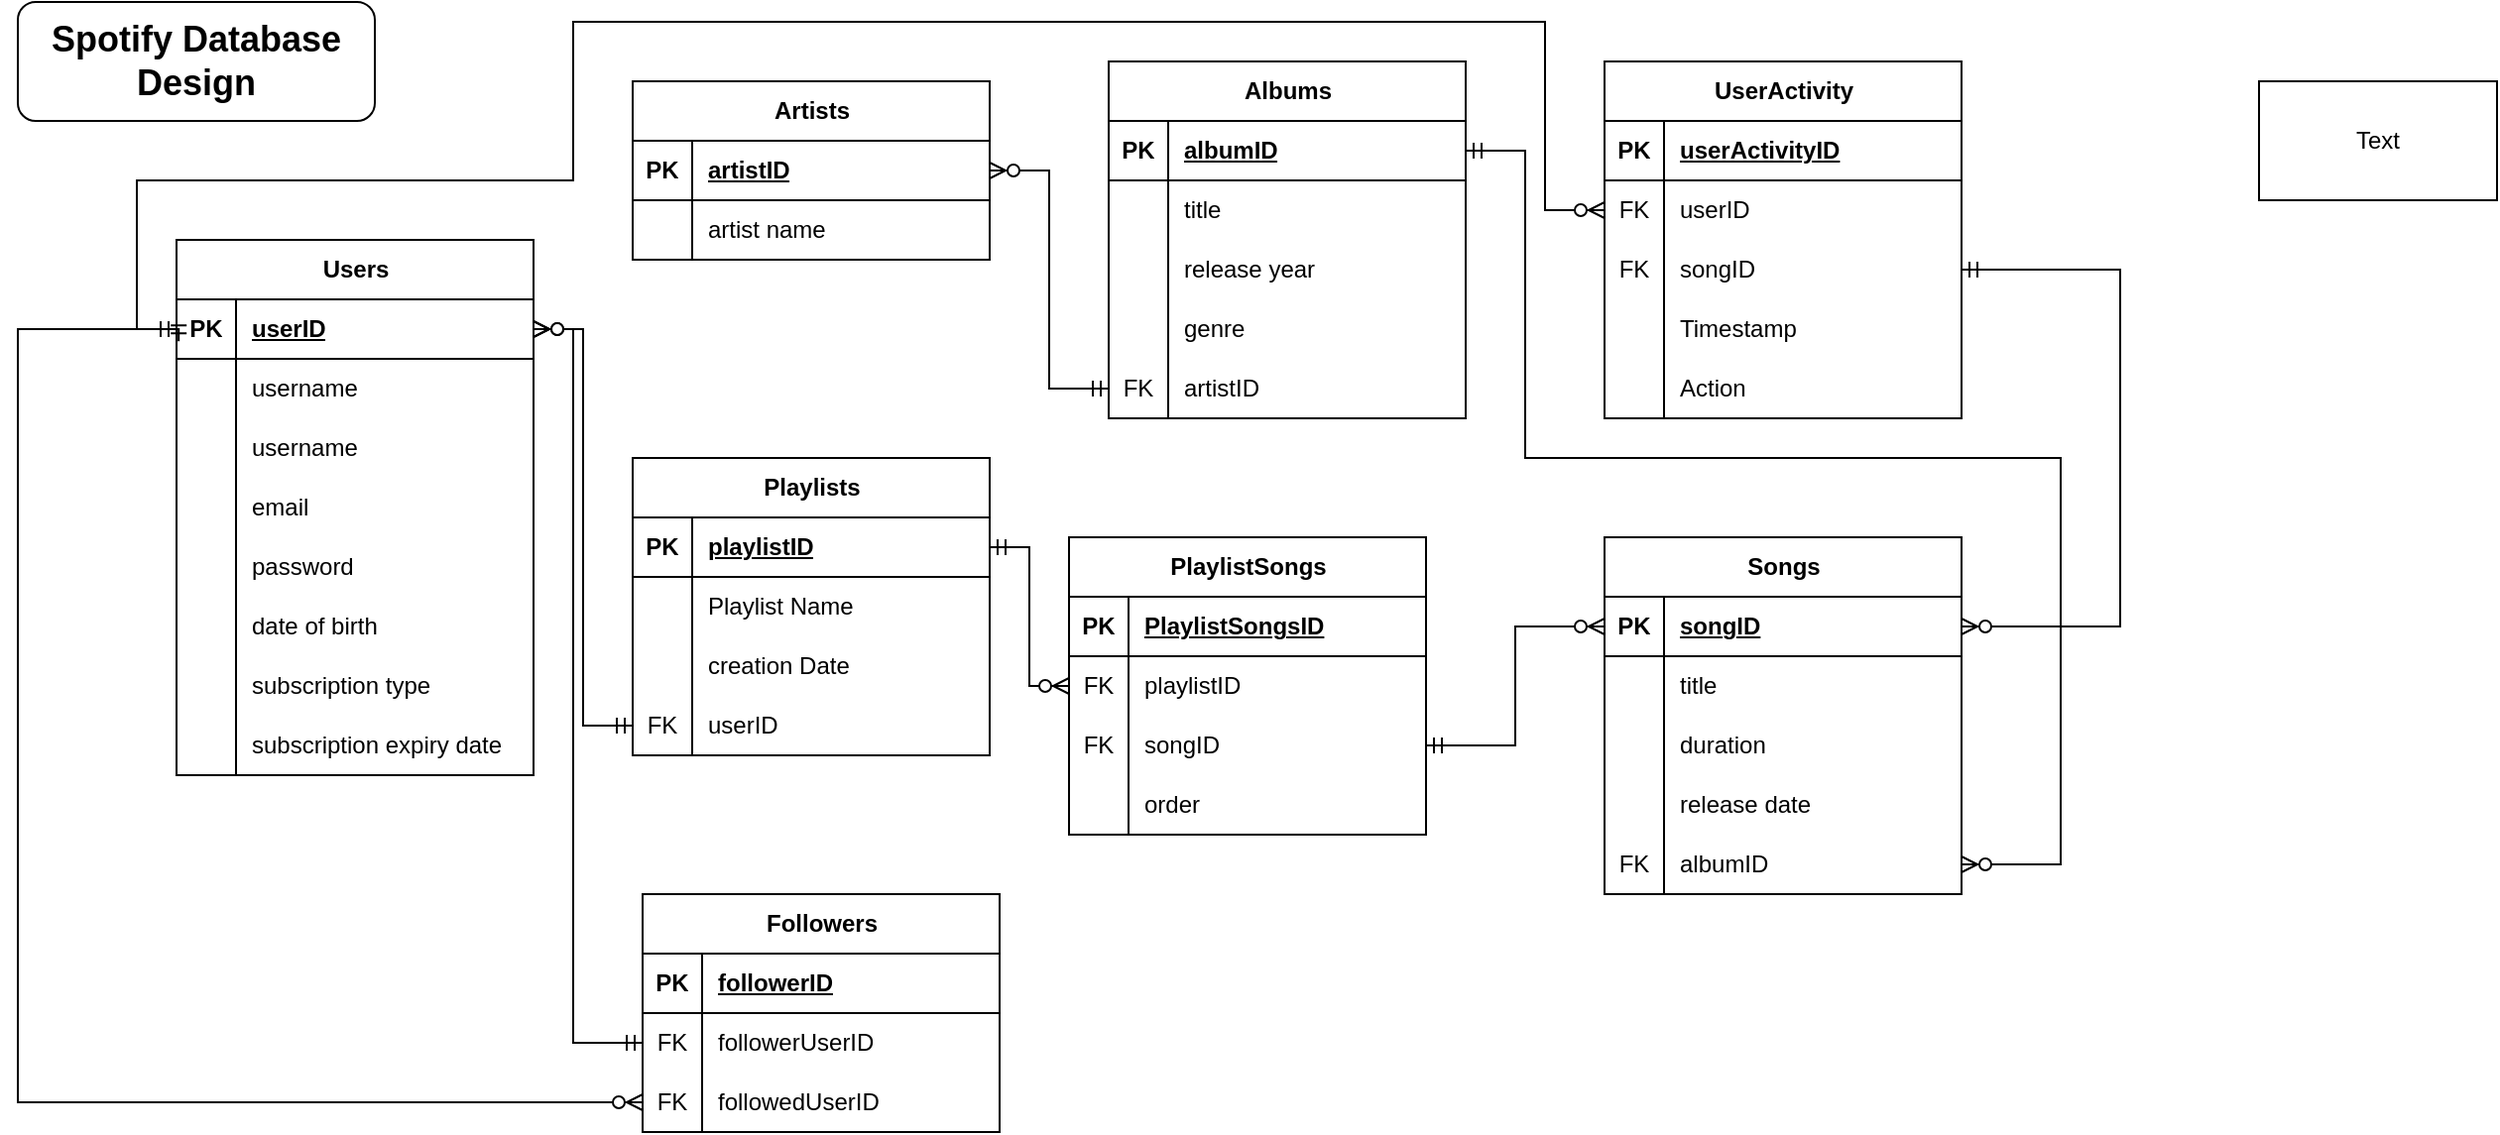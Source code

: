 <mxfile version="23.1.5" type="github">
  <diagram name="Page-1" id="4t8KHsEpkZeZFbgT9ssP">
    <mxGraphModel dx="3565" dy="2632" grid="1" gridSize="10" guides="1" tooltips="1" connect="1" arrows="1" fold="1" page="1" pageScale="1" pageWidth="850" pageHeight="1100" math="0" shadow="0">
      <root>
        <mxCell id="0" />
        <mxCell id="1" parent="0" />
        <mxCell id="dxOIFsozUT0sRsfs0KnF-1" value="" style="rounded=1;whiteSpace=wrap;html=1;" vertex="1" parent="1">
          <mxGeometry x="-1770" y="-2190" width="180" height="60" as="geometry" />
        </mxCell>
        <mxCell id="dxOIFsozUT0sRsfs0KnF-2" value="&lt;b&gt;&lt;font style=&quot;font-size: 18px;&quot;&gt;Spotify Database Design&lt;/font&gt;&lt;/b&gt;" style="text;html=1;align=center;verticalAlign=middle;whiteSpace=wrap;rounded=0;" vertex="1" parent="1">
          <mxGeometry x="-1755" y="-2175" width="150" height="30" as="geometry" />
        </mxCell>
        <mxCell id="dxOIFsozUT0sRsfs0KnF-3" value="Users" style="shape=table;startSize=30;container=1;collapsible=1;childLayout=tableLayout;fixedRows=1;rowLines=0;fontStyle=1;align=center;resizeLast=1;html=1;" vertex="1" parent="1">
          <mxGeometry x="-1690" y="-2070" width="180" height="270" as="geometry" />
        </mxCell>
        <mxCell id="dxOIFsozUT0sRsfs0KnF-4" value="" style="shape=tableRow;horizontal=0;startSize=0;swimlaneHead=0;swimlaneBody=0;fillColor=none;collapsible=0;dropTarget=0;points=[[0,0.5],[1,0.5]];portConstraint=eastwest;top=0;left=0;right=0;bottom=1;" vertex="1" parent="dxOIFsozUT0sRsfs0KnF-3">
          <mxGeometry y="30" width="180" height="30" as="geometry" />
        </mxCell>
        <mxCell id="dxOIFsozUT0sRsfs0KnF-5" value="PK" style="shape=partialRectangle;connectable=0;fillColor=none;top=0;left=0;bottom=0;right=0;fontStyle=1;overflow=hidden;whiteSpace=wrap;html=1;" vertex="1" parent="dxOIFsozUT0sRsfs0KnF-4">
          <mxGeometry width="30" height="30" as="geometry">
            <mxRectangle width="30" height="30" as="alternateBounds" />
          </mxGeometry>
        </mxCell>
        <mxCell id="dxOIFsozUT0sRsfs0KnF-6" value="userID" style="shape=partialRectangle;connectable=0;fillColor=none;top=0;left=0;bottom=0;right=0;align=left;spacingLeft=6;fontStyle=5;overflow=hidden;whiteSpace=wrap;html=1;" vertex="1" parent="dxOIFsozUT0sRsfs0KnF-4">
          <mxGeometry x="30" width="150" height="30" as="geometry">
            <mxRectangle width="150" height="30" as="alternateBounds" />
          </mxGeometry>
        </mxCell>
        <mxCell id="dxOIFsozUT0sRsfs0KnF-137" value="" style="shape=tableRow;horizontal=0;startSize=0;swimlaneHead=0;swimlaneBody=0;fillColor=none;collapsible=0;dropTarget=0;points=[[0,0.5],[1,0.5]];portConstraint=eastwest;top=0;left=0;right=0;bottom=0;" vertex="1" parent="dxOIFsozUT0sRsfs0KnF-3">
          <mxGeometry y="60" width="180" height="30" as="geometry" />
        </mxCell>
        <mxCell id="dxOIFsozUT0sRsfs0KnF-138" value="" style="shape=partialRectangle;connectable=0;fillColor=none;top=0;left=0;bottom=0;right=0;editable=1;overflow=hidden;whiteSpace=wrap;html=1;" vertex="1" parent="dxOIFsozUT0sRsfs0KnF-137">
          <mxGeometry width="30" height="30" as="geometry">
            <mxRectangle width="30" height="30" as="alternateBounds" />
          </mxGeometry>
        </mxCell>
        <mxCell id="dxOIFsozUT0sRsfs0KnF-139" value="username" style="shape=partialRectangle;connectable=0;fillColor=none;top=0;left=0;bottom=0;right=0;align=left;spacingLeft=6;overflow=hidden;whiteSpace=wrap;html=1;" vertex="1" parent="dxOIFsozUT0sRsfs0KnF-137">
          <mxGeometry x="30" width="150" height="30" as="geometry">
            <mxRectangle width="150" height="30" as="alternateBounds" />
          </mxGeometry>
        </mxCell>
        <mxCell id="dxOIFsozUT0sRsfs0KnF-7" value="" style="shape=tableRow;horizontal=0;startSize=0;swimlaneHead=0;swimlaneBody=0;fillColor=none;collapsible=0;dropTarget=0;points=[[0,0.5],[1,0.5]];portConstraint=eastwest;top=0;left=0;right=0;bottom=0;" vertex="1" parent="dxOIFsozUT0sRsfs0KnF-3">
          <mxGeometry y="90" width="180" height="30" as="geometry" />
        </mxCell>
        <mxCell id="dxOIFsozUT0sRsfs0KnF-8" value="" style="shape=partialRectangle;connectable=0;fillColor=none;top=0;left=0;bottom=0;right=0;editable=1;overflow=hidden;whiteSpace=wrap;html=1;" vertex="1" parent="dxOIFsozUT0sRsfs0KnF-7">
          <mxGeometry width="30" height="30" as="geometry">
            <mxRectangle width="30" height="30" as="alternateBounds" />
          </mxGeometry>
        </mxCell>
        <mxCell id="dxOIFsozUT0sRsfs0KnF-9" value="username" style="shape=partialRectangle;connectable=0;fillColor=none;top=0;left=0;bottom=0;right=0;align=left;spacingLeft=6;overflow=hidden;whiteSpace=wrap;html=1;" vertex="1" parent="dxOIFsozUT0sRsfs0KnF-7">
          <mxGeometry x="30" width="150" height="30" as="geometry">
            <mxRectangle width="150" height="30" as="alternateBounds" />
          </mxGeometry>
        </mxCell>
        <mxCell id="dxOIFsozUT0sRsfs0KnF-10" value="" style="shape=tableRow;horizontal=0;startSize=0;swimlaneHead=0;swimlaneBody=0;fillColor=none;collapsible=0;dropTarget=0;points=[[0,0.5],[1,0.5]];portConstraint=eastwest;top=0;left=0;right=0;bottom=0;" vertex="1" parent="dxOIFsozUT0sRsfs0KnF-3">
          <mxGeometry y="120" width="180" height="30" as="geometry" />
        </mxCell>
        <mxCell id="dxOIFsozUT0sRsfs0KnF-11" value="" style="shape=partialRectangle;connectable=0;fillColor=none;top=0;left=0;bottom=0;right=0;editable=1;overflow=hidden;whiteSpace=wrap;html=1;" vertex="1" parent="dxOIFsozUT0sRsfs0KnF-10">
          <mxGeometry width="30" height="30" as="geometry">
            <mxRectangle width="30" height="30" as="alternateBounds" />
          </mxGeometry>
        </mxCell>
        <mxCell id="dxOIFsozUT0sRsfs0KnF-12" value="email" style="shape=partialRectangle;connectable=0;fillColor=none;top=0;left=0;bottom=0;right=0;align=left;spacingLeft=6;overflow=hidden;whiteSpace=wrap;html=1;" vertex="1" parent="dxOIFsozUT0sRsfs0KnF-10">
          <mxGeometry x="30" width="150" height="30" as="geometry">
            <mxRectangle width="150" height="30" as="alternateBounds" />
          </mxGeometry>
        </mxCell>
        <mxCell id="dxOIFsozUT0sRsfs0KnF-13" value="" style="shape=tableRow;horizontal=0;startSize=0;swimlaneHead=0;swimlaneBody=0;fillColor=none;collapsible=0;dropTarget=0;points=[[0,0.5],[1,0.5]];portConstraint=eastwest;top=0;left=0;right=0;bottom=0;" vertex="1" parent="dxOIFsozUT0sRsfs0KnF-3">
          <mxGeometry y="150" width="180" height="30" as="geometry" />
        </mxCell>
        <mxCell id="dxOIFsozUT0sRsfs0KnF-14" value="" style="shape=partialRectangle;connectable=0;fillColor=none;top=0;left=0;bottom=0;right=0;editable=1;overflow=hidden;whiteSpace=wrap;html=1;" vertex="1" parent="dxOIFsozUT0sRsfs0KnF-13">
          <mxGeometry width="30" height="30" as="geometry">
            <mxRectangle width="30" height="30" as="alternateBounds" />
          </mxGeometry>
        </mxCell>
        <mxCell id="dxOIFsozUT0sRsfs0KnF-15" value="password" style="shape=partialRectangle;connectable=0;fillColor=none;top=0;left=0;bottom=0;right=0;align=left;spacingLeft=6;overflow=hidden;whiteSpace=wrap;html=1;" vertex="1" parent="dxOIFsozUT0sRsfs0KnF-13">
          <mxGeometry x="30" width="150" height="30" as="geometry">
            <mxRectangle width="150" height="30" as="alternateBounds" />
          </mxGeometry>
        </mxCell>
        <mxCell id="dxOIFsozUT0sRsfs0KnF-16" value="" style="shape=tableRow;horizontal=0;startSize=0;swimlaneHead=0;swimlaneBody=0;fillColor=none;collapsible=0;dropTarget=0;points=[[0,0.5],[1,0.5]];portConstraint=eastwest;top=0;left=0;right=0;bottom=0;" vertex="1" parent="dxOIFsozUT0sRsfs0KnF-3">
          <mxGeometry y="180" width="180" height="30" as="geometry" />
        </mxCell>
        <mxCell id="dxOIFsozUT0sRsfs0KnF-17" value="" style="shape=partialRectangle;connectable=0;fillColor=none;top=0;left=0;bottom=0;right=0;editable=1;overflow=hidden;whiteSpace=wrap;html=1;" vertex="1" parent="dxOIFsozUT0sRsfs0KnF-16">
          <mxGeometry width="30" height="30" as="geometry">
            <mxRectangle width="30" height="30" as="alternateBounds" />
          </mxGeometry>
        </mxCell>
        <mxCell id="dxOIFsozUT0sRsfs0KnF-18" value="date of birth" style="shape=partialRectangle;connectable=0;fillColor=none;top=0;left=0;bottom=0;right=0;align=left;spacingLeft=6;overflow=hidden;whiteSpace=wrap;html=1;" vertex="1" parent="dxOIFsozUT0sRsfs0KnF-16">
          <mxGeometry x="30" width="150" height="30" as="geometry">
            <mxRectangle width="150" height="30" as="alternateBounds" />
          </mxGeometry>
        </mxCell>
        <mxCell id="dxOIFsozUT0sRsfs0KnF-19" value="" style="shape=tableRow;horizontal=0;startSize=0;swimlaneHead=0;swimlaneBody=0;fillColor=none;collapsible=0;dropTarget=0;points=[[0,0.5],[1,0.5]];portConstraint=eastwest;top=0;left=0;right=0;bottom=0;" vertex="1" parent="dxOIFsozUT0sRsfs0KnF-3">
          <mxGeometry y="210" width="180" height="30" as="geometry" />
        </mxCell>
        <mxCell id="dxOIFsozUT0sRsfs0KnF-20" value="" style="shape=partialRectangle;connectable=0;fillColor=none;top=0;left=0;bottom=0;right=0;editable=1;overflow=hidden;whiteSpace=wrap;html=1;" vertex="1" parent="dxOIFsozUT0sRsfs0KnF-19">
          <mxGeometry width="30" height="30" as="geometry">
            <mxRectangle width="30" height="30" as="alternateBounds" />
          </mxGeometry>
        </mxCell>
        <mxCell id="dxOIFsozUT0sRsfs0KnF-21" value="subscription type" style="shape=partialRectangle;connectable=0;fillColor=none;top=0;left=0;bottom=0;right=0;align=left;spacingLeft=6;overflow=hidden;whiteSpace=wrap;html=1;" vertex="1" parent="dxOIFsozUT0sRsfs0KnF-19">
          <mxGeometry x="30" width="150" height="30" as="geometry">
            <mxRectangle width="150" height="30" as="alternateBounds" />
          </mxGeometry>
        </mxCell>
        <mxCell id="dxOIFsozUT0sRsfs0KnF-22" value="" style="shape=tableRow;horizontal=0;startSize=0;swimlaneHead=0;swimlaneBody=0;fillColor=none;collapsible=0;dropTarget=0;points=[[0,0.5],[1,0.5]];portConstraint=eastwest;top=0;left=0;right=0;bottom=0;" vertex="1" parent="dxOIFsozUT0sRsfs0KnF-3">
          <mxGeometry y="240" width="180" height="30" as="geometry" />
        </mxCell>
        <mxCell id="dxOIFsozUT0sRsfs0KnF-23" value="" style="shape=partialRectangle;connectable=0;fillColor=none;top=0;left=0;bottom=0;right=0;editable=1;overflow=hidden;whiteSpace=wrap;html=1;" vertex="1" parent="dxOIFsozUT0sRsfs0KnF-22">
          <mxGeometry width="30" height="30" as="geometry">
            <mxRectangle width="30" height="30" as="alternateBounds" />
          </mxGeometry>
        </mxCell>
        <mxCell id="dxOIFsozUT0sRsfs0KnF-24" value="subscription expiry date" style="shape=partialRectangle;connectable=0;fillColor=none;top=0;left=0;bottom=0;right=0;align=left;spacingLeft=6;overflow=hidden;whiteSpace=wrap;html=1;" vertex="1" parent="dxOIFsozUT0sRsfs0KnF-22">
          <mxGeometry x="30" width="150" height="30" as="geometry">
            <mxRectangle width="150" height="30" as="alternateBounds" />
          </mxGeometry>
        </mxCell>
        <mxCell id="dxOIFsozUT0sRsfs0KnF-25" value="Artists" style="shape=table;startSize=30;container=1;collapsible=1;childLayout=tableLayout;fixedRows=1;rowLines=0;fontStyle=1;align=center;resizeLast=1;html=1;" vertex="1" parent="1">
          <mxGeometry x="-1460" y="-2150" width="180" height="90" as="geometry" />
        </mxCell>
        <mxCell id="dxOIFsozUT0sRsfs0KnF-26" value="" style="shape=tableRow;horizontal=0;startSize=0;swimlaneHead=0;swimlaneBody=0;fillColor=none;collapsible=0;dropTarget=0;points=[[0,0.5],[1,0.5]];portConstraint=eastwest;top=0;left=0;right=0;bottom=1;" vertex="1" parent="dxOIFsozUT0sRsfs0KnF-25">
          <mxGeometry y="30" width="180" height="30" as="geometry" />
        </mxCell>
        <mxCell id="dxOIFsozUT0sRsfs0KnF-27" value="PK" style="shape=partialRectangle;connectable=0;fillColor=none;top=0;left=0;bottom=0;right=0;fontStyle=1;overflow=hidden;whiteSpace=wrap;html=1;" vertex="1" parent="dxOIFsozUT0sRsfs0KnF-26">
          <mxGeometry width="30" height="30" as="geometry">
            <mxRectangle width="30" height="30" as="alternateBounds" />
          </mxGeometry>
        </mxCell>
        <mxCell id="dxOIFsozUT0sRsfs0KnF-28" value="artistID" style="shape=partialRectangle;connectable=0;fillColor=none;top=0;left=0;bottom=0;right=0;align=left;spacingLeft=6;fontStyle=5;overflow=hidden;whiteSpace=wrap;html=1;" vertex="1" parent="dxOIFsozUT0sRsfs0KnF-26">
          <mxGeometry x="30" width="150" height="30" as="geometry">
            <mxRectangle width="150" height="30" as="alternateBounds" />
          </mxGeometry>
        </mxCell>
        <mxCell id="dxOIFsozUT0sRsfs0KnF-29" value="" style="shape=tableRow;horizontal=0;startSize=0;swimlaneHead=0;swimlaneBody=0;fillColor=none;collapsible=0;dropTarget=0;points=[[0,0.5],[1,0.5]];portConstraint=eastwest;top=0;left=0;right=0;bottom=0;" vertex="1" parent="dxOIFsozUT0sRsfs0KnF-25">
          <mxGeometry y="60" width="180" height="30" as="geometry" />
        </mxCell>
        <mxCell id="dxOIFsozUT0sRsfs0KnF-30" value="" style="shape=partialRectangle;connectable=0;fillColor=none;top=0;left=0;bottom=0;right=0;editable=1;overflow=hidden;whiteSpace=wrap;html=1;" vertex="1" parent="dxOIFsozUT0sRsfs0KnF-29">
          <mxGeometry width="30" height="30" as="geometry">
            <mxRectangle width="30" height="30" as="alternateBounds" />
          </mxGeometry>
        </mxCell>
        <mxCell id="dxOIFsozUT0sRsfs0KnF-31" value="artist name" style="shape=partialRectangle;connectable=0;fillColor=none;top=0;left=0;bottom=0;right=0;align=left;spacingLeft=6;overflow=hidden;whiteSpace=wrap;html=1;" vertex="1" parent="dxOIFsozUT0sRsfs0KnF-29">
          <mxGeometry x="30" width="150" height="30" as="geometry">
            <mxRectangle width="150" height="30" as="alternateBounds" />
          </mxGeometry>
        </mxCell>
        <mxCell id="dxOIFsozUT0sRsfs0KnF-38" value="Albums" style="shape=table;startSize=30;container=1;collapsible=1;childLayout=tableLayout;fixedRows=1;rowLines=0;fontStyle=1;align=center;resizeLast=1;html=1;" vertex="1" parent="1">
          <mxGeometry x="-1220" y="-2160" width="180" height="180" as="geometry" />
        </mxCell>
        <mxCell id="dxOIFsozUT0sRsfs0KnF-39" value="" style="shape=tableRow;horizontal=0;startSize=0;swimlaneHead=0;swimlaneBody=0;fillColor=none;collapsible=0;dropTarget=0;points=[[0,0.5],[1,0.5]];portConstraint=eastwest;top=0;left=0;right=0;bottom=1;" vertex="1" parent="dxOIFsozUT0sRsfs0KnF-38">
          <mxGeometry y="30" width="180" height="30" as="geometry" />
        </mxCell>
        <mxCell id="dxOIFsozUT0sRsfs0KnF-40" value="PK" style="shape=partialRectangle;connectable=0;fillColor=none;top=0;left=0;bottom=0;right=0;fontStyle=1;overflow=hidden;whiteSpace=wrap;html=1;" vertex="1" parent="dxOIFsozUT0sRsfs0KnF-39">
          <mxGeometry width="30" height="30" as="geometry">
            <mxRectangle width="30" height="30" as="alternateBounds" />
          </mxGeometry>
        </mxCell>
        <mxCell id="dxOIFsozUT0sRsfs0KnF-41" value="albumID" style="shape=partialRectangle;connectable=0;fillColor=none;top=0;left=0;bottom=0;right=0;align=left;spacingLeft=6;fontStyle=5;overflow=hidden;whiteSpace=wrap;html=1;" vertex="1" parent="dxOIFsozUT0sRsfs0KnF-39">
          <mxGeometry x="30" width="150" height="30" as="geometry">
            <mxRectangle width="150" height="30" as="alternateBounds" />
          </mxGeometry>
        </mxCell>
        <mxCell id="dxOIFsozUT0sRsfs0KnF-42" value="" style="shape=tableRow;horizontal=0;startSize=0;swimlaneHead=0;swimlaneBody=0;fillColor=none;collapsible=0;dropTarget=0;points=[[0,0.5],[1,0.5]];portConstraint=eastwest;top=0;left=0;right=0;bottom=0;" vertex="1" parent="dxOIFsozUT0sRsfs0KnF-38">
          <mxGeometry y="60" width="180" height="30" as="geometry" />
        </mxCell>
        <mxCell id="dxOIFsozUT0sRsfs0KnF-43" value="" style="shape=partialRectangle;connectable=0;fillColor=none;top=0;left=0;bottom=0;right=0;editable=1;overflow=hidden;whiteSpace=wrap;html=1;" vertex="1" parent="dxOIFsozUT0sRsfs0KnF-42">
          <mxGeometry width="30" height="30" as="geometry">
            <mxRectangle width="30" height="30" as="alternateBounds" />
          </mxGeometry>
        </mxCell>
        <mxCell id="dxOIFsozUT0sRsfs0KnF-44" value="title&amp;nbsp;" style="shape=partialRectangle;connectable=0;fillColor=none;top=0;left=0;bottom=0;right=0;align=left;spacingLeft=6;overflow=hidden;whiteSpace=wrap;html=1;" vertex="1" parent="dxOIFsozUT0sRsfs0KnF-42">
          <mxGeometry x="30" width="150" height="30" as="geometry">
            <mxRectangle width="150" height="30" as="alternateBounds" />
          </mxGeometry>
        </mxCell>
        <mxCell id="dxOIFsozUT0sRsfs0KnF-45" value="" style="shape=tableRow;horizontal=0;startSize=0;swimlaneHead=0;swimlaneBody=0;fillColor=none;collapsible=0;dropTarget=0;points=[[0,0.5],[1,0.5]];portConstraint=eastwest;top=0;left=0;right=0;bottom=0;" vertex="1" parent="dxOIFsozUT0sRsfs0KnF-38">
          <mxGeometry y="90" width="180" height="30" as="geometry" />
        </mxCell>
        <mxCell id="dxOIFsozUT0sRsfs0KnF-46" value="" style="shape=partialRectangle;connectable=0;fillColor=none;top=0;left=0;bottom=0;right=0;editable=1;overflow=hidden;whiteSpace=wrap;html=1;" vertex="1" parent="dxOIFsozUT0sRsfs0KnF-45">
          <mxGeometry width="30" height="30" as="geometry">
            <mxRectangle width="30" height="30" as="alternateBounds" />
          </mxGeometry>
        </mxCell>
        <mxCell id="dxOIFsozUT0sRsfs0KnF-47" value="release year" style="shape=partialRectangle;connectable=0;fillColor=none;top=0;left=0;bottom=0;right=0;align=left;spacingLeft=6;overflow=hidden;whiteSpace=wrap;html=1;" vertex="1" parent="dxOIFsozUT0sRsfs0KnF-45">
          <mxGeometry x="30" width="150" height="30" as="geometry">
            <mxRectangle width="150" height="30" as="alternateBounds" />
          </mxGeometry>
        </mxCell>
        <mxCell id="dxOIFsozUT0sRsfs0KnF-48" value="" style="shape=tableRow;horizontal=0;startSize=0;swimlaneHead=0;swimlaneBody=0;fillColor=none;collapsible=0;dropTarget=0;points=[[0,0.5],[1,0.5]];portConstraint=eastwest;top=0;left=0;right=0;bottom=0;" vertex="1" parent="dxOIFsozUT0sRsfs0KnF-38">
          <mxGeometry y="120" width="180" height="30" as="geometry" />
        </mxCell>
        <mxCell id="dxOIFsozUT0sRsfs0KnF-49" value="" style="shape=partialRectangle;connectable=0;fillColor=none;top=0;left=0;bottom=0;right=0;editable=1;overflow=hidden;whiteSpace=wrap;html=1;" vertex="1" parent="dxOIFsozUT0sRsfs0KnF-48">
          <mxGeometry width="30" height="30" as="geometry">
            <mxRectangle width="30" height="30" as="alternateBounds" />
          </mxGeometry>
        </mxCell>
        <mxCell id="dxOIFsozUT0sRsfs0KnF-50" value="genre" style="shape=partialRectangle;connectable=0;fillColor=none;top=0;left=0;bottom=0;right=0;align=left;spacingLeft=6;overflow=hidden;whiteSpace=wrap;html=1;" vertex="1" parent="dxOIFsozUT0sRsfs0KnF-48">
          <mxGeometry x="30" width="150" height="30" as="geometry">
            <mxRectangle width="150" height="30" as="alternateBounds" />
          </mxGeometry>
        </mxCell>
        <mxCell id="dxOIFsozUT0sRsfs0KnF-51" value="" style="shape=tableRow;horizontal=0;startSize=0;swimlaneHead=0;swimlaneBody=0;fillColor=none;collapsible=0;dropTarget=0;points=[[0,0.5],[1,0.5]];portConstraint=eastwest;top=0;left=0;right=0;bottom=0;" vertex="1" parent="dxOIFsozUT0sRsfs0KnF-38">
          <mxGeometry y="150" width="180" height="30" as="geometry" />
        </mxCell>
        <mxCell id="dxOIFsozUT0sRsfs0KnF-52" value="FK" style="shape=partialRectangle;connectable=0;fillColor=none;top=0;left=0;bottom=0;right=0;editable=1;overflow=hidden;whiteSpace=wrap;html=1;" vertex="1" parent="dxOIFsozUT0sRsfs0KnF-51">
          <mxGeometry width="30" height="30" as="geometry">
            <mxRectangle width="30" height="30" as="alternateBounds" />
          </mxGeometry>
        </mxCell>
        <mxCell id="dxOIFsozUT0sRsfs0KnF-53" value="artistID" style="shape=partialRectangle;connectable=0;fillColor=none;top=0;left=0;bottom=0;right=0;align=left;spacingLeft=6;overflow=hidden;whiteSpace=wrap;html=1;" vertex="1" parent="dxOIFsozUT0sRsfs0KnF-51">
          <mxGeometry x="30" width="150" height="30" as="geometry">
            <mxRectangle width="150" height="30" as="alternateBounds" />
          </mxGeometry>
        </mxCell>
        <mxCell id="dxOIFsozUT0sRsfs0KnF-54" value="Songs" style="shape=table;startSize=30;container=1;collapsible=1;childLayout=tableLayout;fixedRows=1;rowLines=0;fontStyle=1;align=center;resizeLast=1;html=1;" vertex="1" parent="1">
          <mxGeometry x="-970" y="-1920" width="180" height="180" as="geometry" />
        </mxCell>
        <mxCell id="dxOIFsozUT0sRsfs0KnF-55" value="" style="shape=tableRow;horizontal=0;startSize=0;swimlaneHead=0;swimlaneBody=0;fillColor=none;collapsible=0;dropTarget=0;points=[[0,0.5],[1,0.5]];portConstraint=eastwest;top=0;left=0;right=0;bottom=1;" vertex="1" parent="dxOIFsozUT0sRsfs0KnF-54">
          <mxGeometry y="30" width="180" height="30" as="geometry" />
        </mxCell>
        <mxCell id="dxOIFsozUT0sRsfs0KnF-56" value="PK" style="shape=partialRectangle;connectable=0;fillColor=none;top=0;left=0;bottom=0;right=0;fontStyle=1;overflow=hidden;whiteSpace=wrap;html=1;" vertex="1" parent="dxOIFsozUT0sRsfs0KnF-55">
          <mxGeometry width="30" height="30" as="geometry">
            <mxRectangle width="30" height="30" as="alternateBounds" />
          </mxGeometry>
        </mxCell>
        <mxCell id="dxOIFsozUT0sRsfs0KnF-57" value="songID" style="shape=partialRectangle;connectable=0;fillColor=none;top=0;left=0;bottom=0;right=0;align=left;spacingLeft=6;fontStyle=5;overflow=hidden;whiteSpace=wrap;html=1;" vertex="1" parent="dxOIFsozUT0sRsfs0KnF-55">
          <mxGeometry x="30" width="150" height="30" as="geometry">
            <mxRectangle width="150" height="30" as="alternateBounds" />
          </mxGeometry>
        </mxCell>
        <mxCell id="dxOIFsozUT0sRsfs0KnF-58" value="" style="shape=tableRow;horizontal=0;startSize=0;swimlaneHead=0;swimlaneBody=0;fillColor=none;collapsible=0;dropTarget=0;points=[[0,0.5],[1,0.5]];portConstraint=eastwest;top=0;left=0;right=0;bottom=0;" vertex="1" parent="dxOIFsozUT0sRsfs0KnF-54">
          <mxGeometry y="60" width="180" height="30" as="geometry" />
        </mxCell>
        <mxCell id="dxOIFsozUT0sRsfs0KnF-59" value="" style="shape=partialRectangle;connectable=0;fillColor=none;top=0;left=0;bottom=0;right=0;editable=1;overflow=hidden;whiteSpace=wrap;html=1;" vertex="1" parent="dxOIFsozUT0sRsfs0KnF-58">
          <mxGeometry width="30" height="30" as="geometry">
            <mxRectangle width="30" height="30" as="alternateBounds" />
          </mxGeometry>
        </mxCell>
        <mxCell id="dxOIFsozUT0sRsfs0KnF-60" value="title" style="shape=partialRectangle;connectable=0;fillColor=none;top=0;left=0;bottom=0;right=0;align=left;spacingLeft=6;overflow=hidden;whiteSpace=wrap;html=1;" vertex="1" parent="dxOIFsozUT0sRsfs0KnF-58">
          <mxGeometry x="30" width="150" height="30" as="geometry">
            <mxRectangle width="150" height="30" as="alternateBounds" />
          </mxGeometry>
        </mxCell>
        <mxCell id="dxOIFsozUT0sRsfs0KnF-61" value="" style="shape=tableRow;horizontal=0;startSize=0;swimlaneHead=0;swimlaneBody=0;fillColor=none;collapsible=0;dropTarget=0;points=[[0,0.5],[1,0.5]];portConstraint=eastwest;top=0;left=0;right=0;bottom=0;" vertex="1" parent="dxOIFsozUT0sRsfs0KnF-54">
          <mxGeometry y="90" width="180" height="30" as="geometry" />
        </mxCell>
        <mxCell id="dxOIFsozUT0sRsfs0KnF-62" value="" style="shape=partialRectangle;connectable=0;fillColor=none;top=0;left=0;bottom=0;right=0;editable=1;overflow=hidden;whiteSpace=wrap;html=1;" vertex="1" parent="dxOIFsozUT0sRsfs0KnF-61">
          <mxGeometry width="30" height="30" as="geometry">
            <mxRectangle width="30" height="30" as="alternateBounds" />
          </mxGeometry>
        </mxCell>
        <mxCell id="dxOIFsozUT0sRsfs0KnF-63" value="duration" style="shape=partialRectangle;connectable=0;fillColor=none;top=0;left=0;bottom=0;right=0;align=left;spacingLeft=6;overflow=hidden;whiteSpace=wrap;html=1;" vertex="1" parent="dxOIFsozUT0sRsfs0KnF-61">
          <mxGeometry x="30" width="150" height="30" as="geometry">
            <mxRectangle width="150" height="30" as="alternateBounds" />
          </mxGeometry>
        </mxCell>
        <mxCell id="dxOIFsozUT0sRsfs0KnF-64" value="" style="shape=tableRow;horizontal=0;startSize=0;swimlaneHead=0;swimlaneBody=0;fillColor=none;collapsible=0;dropTarget=0;points=[[0,0.5],[1,0.5]];portConstraint=eastwest;top=0;left=0;right=0;bottom=0;" vertex="1" parent="dxOIFsozUT0sRsfs0KnF-54">
          <mxGeometry y="120" width="180" height="30" as="geometry" />
        </mxCell>
        <mxCell id="dxOIFsozUT0sRsfs0KnF-65" value="" style="shape=partialRectangle;connectable=0;fillColor=none;top=0;left=0;bottom=0;right=0;editable=1;overflow=hidden;whiteSpace=wrap;html=1;" vertex="1" parent="dxOIFsozUT0sRsfs0KnF-64">
          <mxGeometry width="30" height="30" as="geometry">
            <mxRectangle width="30" height="30" as="alternateBounds" />
          </mxGeometry>
        </mxCell>
        <mxCell id="dxOIFsozUT0sRsfs0KnF-66" value="release date" style="shape=partialRectangle;connectable=0;fillColor=none;top=0;left=0;bottom=0;right=0;align=left;spacingLeft=6;overflow=hidden;whiteSpace=wrap;html=1;" vertex="1" parent="dxOIFsozUT0sRsfs0KnF-64">
          <mxGeometry x="30" width="150" height="30" as="geometry">
            <mxRectangle width="150" height="30" as="alternateBounds" />
          </mxGeometry>
        </mxCell>
        <mxCell id="dxOIFsozUT0sRsfs0KnF-67" value="" style="shape=tableRow;horizontal=0;startSize=0;swimlaneHead=0;swimlaneBody=0;fillColor=none;collapsible=0;dropTarget=0;points=[[0,0.5],[1,0.5]];portConstraint=eastwest;top=0;left=0;right=0;bottom=0;" vertex="1" parent="dxOIFsozUT0sRsfs0KnF-54">
          <mxGeometry y="150" width="180" height="30" as="geometry" />
        </mxCell>
        <mxCell id="dxOIFsozUT0sRsfs0KnF-68" value="FK" style="shape=partialRectangle;connectable=0;fillColor=none;top=0;left=0;bottom=0;right=0;editable=1;overflow=hidden;whiteSpace=wrap;html=1;" vertex="1" parent="dxOIFsozUT0sRsfs0KnF-67">
          <mxGeometry width="30" height="30" as="geometry">
            <mxRectangle width="30" height="30" as="alternateBounds" />
          </mxGeometry>
        </mxCell>
        <mxCell id="dxOIFsozUT0sRsfs0KnF-69" value="albumID" style="shape=partialRectangle;connectable=0;fillColor=none;top=0;left=0;bottom=0;right=0;align=left;spacingLeft=6;overflow=hidden;whiteSpace=wrap;html=1;" vertex="1" parent="dxOIFsozUT0sRsfs0KnF-67">
          <mxGeometry x="30" width="150" height="30" as="geometry">
            <mxRectangle width="150" height="30" as="alternateBounds" />
          </mxGeometry>
        </mxCell>
        <mxCell id="dxOIFsozUT0sRsfs0KnF-70" value="Playlists" style="shape=table;startSize=30;container=1;collapsible=1;childLayout=tableLayout;fixedRows=1;rowLines=0;fontStyle=1;align=center;resizeLast=1;html=1;" vertex="1" parent="1">
          <mxGeometry x="-1460" y="-1960" width="180" height="150" as="geometry" />
        </mxCell>
        <mxCell id="dxOIFsozUT0sRsfs0KnF-71" value="" style="shape=tableRow;horizontal=0;startSize=0;swimlaneHead=0;swimlaneBody=0;fillColor=none;collapsible=0;dropTarget=0;points=[[0,0.5],[1,0.5]];portConstraint=eastwest;top=0;left=0;right=0;bottom=1;" vertex="1" parent="dxOIFsozUT0sRsfs0KnF-70">
          <mxGeometry y="30" width="180" height="30" as="geometry" />
        </mxCell>
        <mxCell id="dxOIFsozUT0sRsfs0KnF-72" value="PK" style="shape=partialRectangle;connectable=0;fillColor=none;top=0;left=0;bottom=0;right=0;fontStyle=1;overflow=hidden;whiteSpace=wrap;html=1;" vertex="1" parent="dxOIFsozUT0sRsfs0KnF-71">
          <mxGeometry width="30" height="30" as="geometry">
            <mxRectangle width="30" height="30" as="alternateBounds" />
          </mxGeometry>
        </mxCell>
        <mxCell id="dxOIFsozUT0sRsfs0KnF-73" value="playlistID" style="shape=partialRectangle;connectable=0;fillColor=none;top=0;left=0;bottom=0;right=0;align=left;spacingLeft=6;fontStyle=5;overflow=hidden;whiteSpace=wrap;html=1;" vertex="1" parent="dxOIFsozUT0sRsfs0KnF-71">
          <mxGeometry x="30" width="150" height="30" as="geometry">
            <mxRectangle width="150" height="30" as="alternateBounds" />
          </mxGeometry>
        </mxCell>
        <mxCell id="dxOIFsozUT0sRsfs0KnF-74" value="" style="shape=tableRow;horizontal=0;startSize=0;swimlaneHead=0;swimlaneBody=0;fillColor=none;collapsible=0;dropTarget=0;points=[[0,0.5],[1,0.5]];portConstraint=eastwest;top=0;left=0;right=0;bottom=0;" vertex="1" parent="dxOIFsozUT0sRsfs0KnF-70">
          <mxGeometry y="60" width="180" height="30" as="geometry" />
        </mxCell>
        <mxCell id="dxOIFsozUT0sRsfs0KnF-75" value="" style="shape=partialRectangle;connectable=0;fillColor=none;top=0;left=0;bottom=0;right=0;editable=1;overflow=hidden;whiteSpace=wrap;html=1;" vertex="1" parent="dxOIFsozUT0sRsfs0KnF-74">
          <mxGeometry width="30" height="30" as="geometry">
            <mxRectangle width="30" height="30" as="alternateBounds" />
          </mxGeometry>
        </mxCell>
        <mxCell id="dxOIFsozUT0sRsfs0KnF-76" value="Playlist Name" style="shape=partialRectangle;connectable=0;fillColor=none;top=0;left=0;bottom=0;right=0;align=left;spacingLeft=6;overflow=hidden;whiteSpace=wrap;html=1;" vertex="1" parent="dxOIFsozUT0sRsfs0KnF-74">
          <mxGeometry x="30" width="150" height="30" as="geometry">
            <mxRectangle width="150" height="30" as="alternateBounds" />
          </mxGeometry>
        </mxCell>
        <mxCell id="dxOIFsozUT0sRsfs0KnF-77" value="" style="shape=tableRow;horizontal=0;startSize=0;swimlaneHead=0;swimlaneBody=0;fillColor=none;collapsible=0;dropTarget=0;points=[[0,0.5],[1,0.5]];portConstraint=eastwest;top=0;left=0;right=0;bottom=0;" vertex="1" parent="dxOIFsozUT0sRsfs0KnF-70">
          <mxGeometry y="90" width="180" height="30" as="geometry" />
        </mxCell>
        <mxCell id="dxOIFsozUT0sRsfs0KnF-78" value="" style="shape=partialRectangle;connectable=0;fillColor=none;top=0;left=0;bottom=0;right=0;editable=1;overflow=hidden;whiteSpace=wrap;html=1;" vertex="1" parent="dxOIFsozUT0sRsfs0KnF-77">
          <mxGeometry width="30" height="30" as="geometry">
            <mxRectangle width="30" height="30" as="alternateBounds" />
          </mxGeometry>
        </mxCell>
        <mxCell id="dxOIFsozUT0sRsfs0KnF-79" value="creation Date" style="shape=partialRectangle;connectable=0;fillColor=none;top=0;left=0;bottom=0;right=0;align=left;spacingLeft=6;overflow=hidden;whiteSpace=wrap;html=1;" vertex="1" parent="dxOIFsozUT0sRsfs0KnF-77">
          <mxGeometry x="30" width="150" height="30" as="geometry">
            <mxRectangle width="150" height="30" as="alternateBounds" />
          </mxGeometry>
        </mxCell>
        <mxCell id="dxOIFsozUT0sRsfs0KnF-80" value="" style="shape=tableRow;horizontal=0;startSize=0;swimlaneHead=0;swimlaneBody=0;fillColor=none;collapsible=0;dropTarget=0;points=[[0,0.5],[1,0.5]];portConstraint=eastwest;top=0;left=0;right=0;bottom=0;" vertex="1" parent="dxOIFsozUT0sRsfs0KnF-70">
          <mxGeometry y="120" width="180" height="30" as="geometry" />
        </mxCell>
        <mxCell id="dxOIFsozUT0sRsfs0KnF-81" value="FK" style="shape=partialRectangle;connectable=0;fillColor=none;top=0;left=0;bottom=0;right=0;editable=1;overflow=hidden;whiteSpace=wrap;html=1;" vertex="1" parent="dxOIFsozUT0sRsfs0KnF-80">
          <mxGeometry width="30" height="30" as="geometry">
            <mxRectangle width="30" height="30" as="alternateBounds" />
          </mxGeometry>
        </mxCell>
        <mxCell id="dxOIFsozUT0sRsfs0KnF-82" value="userID" style="shape=partialRectangle;connectable=0;fillColor=none;top=0;left=0;bottom=0;right=0;align=left;spacingLeft=6;overflow=hidden;whiteSpace=wrap;html=1;" vertex="1" parent="dxOIFsozUT0sRsfs0KnF-80">
          <mxGeometry x="30" width="150" height="30" as="geometry">
            <mxRectangle width="150" height="30" as="alternateBounds" />
          </mxGeometry>
        </mxCell>
        <mxCell id="dxOIFsozUT0sRsfs0KnF-83" value="PlaylistSongs" style="shape=table;startSize=30;container=1;collapsible=1;childLayout=tableLayout;fixedRows=1;rowLines=0;fontStyle=1;align=center;resizeLast=1;html=1;" vertex="1" parent="1">
          <mxGeometry x="-1240" y="-1920" width="180" height="150" as="geometry" />
        </mxCell>
        <mxCell id="dxOIFsozUT0sRsfs0KnF-84" value="" style="shape=tableRow;horizontal=0;startSize=0;swimlaneHead=0;swimlaneBody=0;fillColor=none;collapsible=0;dropTarget=0;points=[[0,0.5],[1,0.5]];portConstraint=eastwest;top=0;left=0;right=0;bottom=1;" vertex="1" parent="dxOIFsozUT0sRsfs0KnF-83">
          <mxGeometry y="30" width="180" height="30" as="geometry" />
        </mxCell>
        <mxCell id="dxOIFsozUT0sRsfs0KnF-85" value="PK" style="shape=partialRectangle;connectable=0;fillColor=none;top=0;left=0;bottom=0;right=0;fontStyle=1;overflow=hidden;whiteSpace=wrap;html=1;" vertex="1" parent="dxOIFsozUT0sRsfs0KnF-84">
          <mxGeometry width="30" height="30" as="geometry">
            <mxRectangle width="30" height="30" as="alternateBounds" />
          </mxGeometry>
        </mxCell>
        <mxCell id="dxOIFsozUT0sRsfs0KnF-86" value="PlaylistSongsID" style="shape=partialRectangle;connectable=0;fillColor=none;top=0;left=0;bottom=0;right=0;align=left;spacingLeft=6;fontStyle=5;overflow=hidden;whiteSpace=wrap;html=1;" vertex="1" parent="dxOIFsozUT0sRsfs0KnF-84">
          <mxGeometry x="30" width="150" height="30" as="geometry">
            <mxRectangle width="150" height="30" as="alternateBounds" />
          </mxGeometry>
        </mxCell>
        <mxCell id="dxOIFsozUT0sRsfs0KnF-87" value="" style="shape=tableRow;horizontal=0;startSize=0;swimlaneHead=0;swimlaneBody=0;fillColor=none;collapsible=0;dropTarget=0;points=[[0,0.5],[1,0.5]];portConstraint=eastwest;top=0;left=0;right=0;bottom=0;" vertex="1" parent="dxOIFsozUT0sRsfs0KnF-83">
          <mxGeometry y="60" width="180" height="30" as="geometry" />
        </mxCell>
        <mxCell id="dxOIFsozUT0sRsfs0KnF-88" value="FK" style="shape=partialRectangle;connectable=0;fillColor=none;top=0;left=0;bottom=0;right=0;editable=1;overflow=hidden;whiteSpace=wrap;html=1;" vertex="1" parent="dxOIFsozUT0sRsfs0KnF-87">
          <mxGeometry width="30" height="30" as="geometry">
            <mxRectangle width="30" height="30" as="alternateBounds" />
          </mxGeometry>
        </mxCell>
        <mxCell id="dxOIFsozUT0sRsfs0KnF-89" value="playlistID" style="shape=partialRectangle;connectable=0;fillColor=none;top=0;left=0;bottom=0;right=0;align=left;spacingLeft=6;overflow=hidden;whiteSpace=wrap;html=1;" vertex="1" parent="dxOIFsozUT0sRsfs0KnF-87">
          <mxGeometry x="30" width="150" height="30" as="geometry">
            <mxRectangle width="150" height="30" as="alternateBounds" />
          </mxGeometry>
        </mxCell>
        <mxCell id="dxOIFsozUT0sRsfs0KnF-90" value="" style="shape=tableRow;horizontal=0;startSize=0;swimlaneHead=0;swimlaneBody=0;fillColor=none;collapsible=0;dropTarget=0;points=[[0,0.5],[1,0.5]];portConstraint=eastwest;top=0;left=0;right=0;bottom=0;" vertex="1" parent="dxOIFsozUT0sRsfs0KnF-83">
          <mxGeometry y="90" width="180" height="30" as="geometry" />
        </mxCell>
        <mxCell id="dxOIFsozUT0sRsfs0KnF-91" value="FK" style="shape=partialRectangle;connectable=0;fillColor=none;top=0;left=0;bottom=0;right=0;editable=1;overflow=hidden;whiteSpace=wrap;html=1;" vertex="1" parent="dxOIFsozUT0sRsfs0KnF-90">
          <mxGeometry width="30" height="30" as="geometry">
            <mxRectangle width="30" height="30" as="alternateBounds" />
          </mxGeometry>
        </mxCell>
        <mxCell id="dxOIFsozUT0sRsfs0KnF-92" value="songID" style="shape=partialRectangle;connectable=0;fillColor=none;top=0;left=0;bottom=0;right=0;align=left;spacingLeft=6;overflow=hidden;whiteSpace=wrap;html=1;" vertex="1" parent="dxOIFsozUT0sRsfs0KnF-90">
          <mxGeometry x="30" width="150" height="30" as="geometry">
            <mxRectangle width="150" height="30" as="alternateBounds" />
          </mxGeometry>
        </mxCell>
        <mxCell id="dxOIFsozUT0sRsfs0KnF-93" value="" style="shape=tableRow;horizontal=0;startSize=0;swimlaneHead=0;swimlaneBody=0;fillColor=none;collapsible=0;dropTarget=0;points=[[0,0.5],[1,0.5]];portConstraint=eastwest;top=0;left=0;right=0;bottom=0;" vertex="1" parent="dxOIFsozUT0sRsfs0KnF-83">
          <mxGeometry y="120" width="180" height="30" as="geometry" />
        </mxCell>
        <mxCell id="dxOIFsozUT0sRsfs0KnF-94" value="" style="shape=partialRectangle;connectable=0;fillColor=none;top=0;left=0;bottom=0;right=0;editable=1;overflow=hidden;whiteSpace=wrap;html=1;" vertex="1" parent="dxOIFsozUT0sRsfs0KnF-93">
          <mxGeometry width="30" height="30" as="geometry">
            <mxRectangle width="30" height="30" as="alternateBounds" />
          </mxGeometry>
        </mxCell>
        <mxCell id="dxOIFsozUT0sRsfs0KnF-95" value="order" style="shape=partialRectangle;connectable=0;fillColor=none;top=0;left=0;bottom=0;right=0;align=left;spacingLeft=6;overflow=hidden;whiteSpace=wrap;html=1;" vertex="1" parent="dxOIFsozUT0sRsfs0KnF-93">
          <mxGeometry x="30" width="150" height="30" as="geometry">
            <mxRectangle width="150" height="30" as="alternateBounds" />
          </mxGeometry>
        </mxCell>
        <mxCell id="dxOIFsozUT0sRsfs0KnF-96" value="UserActivity" style="shape=table;startSize=30;container=1;collapsible=1;childLayout=tableLayout;fixedRows=1;rowLines=0;fontStyle=1;align=center;resizeLast=1;html=1;" vertex="1" parent="1">
          <mxGeometry x="-970" y="-2160" width="180" height="180" as="geometry" />
        </mxCell>
        <mxCell id="dxOIFsozUT0sRsfs0KnF-97" value="" style="shape=tableRow;horizontal=0;startSize=0;swimlaneHead=0;swimlaneBody=0;fillColor=none;collapsible=0;dropTarget=0;points=[[0,0.5],[1,0.5]];portConstraint=eastwest;top=0;left=0;right=0;bottom=1;" vertex="1" parent="dxOIFsozUT0sRsfs0KnF-96">
          <mxGeometry y="30" width="180" height="30" as="geometry" />
        </mxCell>
        <mxCell id="dxOIFsozUT0sRsfs0KnF-98" value="PK" style="shape=partialRectangle;connectable=0;fillColor=none;top=0;left=0;bottom=0;right=0;fontStyle=1;overflow=hidden;whiteSpace=wrap;html=1;" vertex="1" parent="dxOIFsozUT0sRsfs0KnF-97">
          <mxGeometry width="30" height="30" as="geometry">
            <mxRectangle width="30" height="30" as="alternateBounds" />
          </mxGeometry>
        </mxCell>
        <mxCell id="dxOIFsozUT0sRsfs0KnF-99" value="userActivityID" style="shape=partialRectangle;connectable=0;fillColor=none;top=0;left=0;bottom=0;right=0;align=left;spacingLeft=6;fontStyle=5;overflow=hidden;whiteSpace=wrap;html=1;" vertex="1" parent="dxOIFsozUT0sRsfs0KnF-97">
          <mxGeometry x="30" width="150" height="30" as="geometry">
            <mxRectangle width="150" height="30" as="alternateBounds" />
          </mxGeometry>
        </mxCell>
        <mxCell id="dxOIFsozUT0sRsfs0KnF-103" value="" style="shape=tableRow;horizontal=0;startSize=0;swimlaneHead=0;swimlaneBody=0;fillColor=none;collapsible=0;dropTarget=0;points=[[0,0.5],[1,0.5]];portConstraint=eastwest;top=0;left=0;right=0;bottom=0;" vertex="1" parent="dxOIFsozUT0sRsfs0KnF-96">
          <mxGeometry y="60" width="180" height="30" as="geometry" />
        </mxCell>
        <mxCell id="dxOIFsozUT0sRsfs0KnF-104" value="FK" style="shape=partialRectangle;connectable=0;fillColor=none;top=0;left=0;bottom=0;right=0;editable=1;overflow=hidden;whiteSpace=wrap;html=1;" vertex="1" parent="dxOIFsozUT0sRsfs0KnF-103">
          <mxGeometry width="30" height="30" as="geometry">
            <mxRectangle width="30" height="30" as="alternateBounds" />
          </mxGeometry>
        </mxCell>
        <mxCell id="dxOIFsozUT0sRsfs0KnF-105" value="userID" style="shape=partialRectangle;connectable=0;fillColor=none;top=0;left=0;bottom=0;right=0;align=left;spacingLeft=6;overflow=hidden;whiteSpace=wrap;html=1;" vertex="1" parent="dxOIFsozUT0sRsfs0KnF-103">
          <mxGeometry x="30" width="150" height="30" as="geometry">
            <mxRectangle width="150" height="30" as="alternateBounds" />
          </mxGeometry>
        </mxCell>
        <mxCell id="dxOIFsozUT0sRsfs0KnF-106" value="" style="shape=tableRow;horizontal=0;startSize=0;swimlaneHead=0;swimlaneBody=0;fillColor=none;collapsible=0;dropTarget=0;points=[[0,0.5],[1,0.5]];portConstraint=eastwest;top=0;left=0;right=0;bottom=0;" vertex="1" parent="dxOIFsozUT0sRsfs0KnF-96">
          <mxGeometry y="90" width="180" height="30" as="geometry" />
        </mxCell>
        <mxCell id="dxOIFsozUT0sRsfs0KnF-107" value="FK" style="shape=partialRectangle;connectable=0;fillColor=none;top=0;left=0;bottom=0;right=0;editable=1;overflow=hidden;whiteSpace=wrap;html=1;" vertex="1" parent="dxOIFsozUT0sRsfs0KnF-106">
          <mxGeometry width="30" height="30" as="geometry">
            <mxRectangle width="30" height="30" as="alternateBounds" />
          </mxGeometry>
        </mxCell>
        <mxCell id="dxOIFsozUT0sRsfs0KnF-108" value="songID" style="shape=partialRectangle;connectable=0;fillColor=none;top=0;left=0;bottom=0;right=0;align=left;spacingLeft=6;overflow=hidden;whiteSpace=wrap;html=1;" vertex="1" parent="dxOIFsozUT0sRsfs0KnF-106">
          <mxGeometry x="30" width="150" height="30" as="geometry">
            <mxRectangle width="150" height="30" as="alternateBounds" />
          </mxGeometry>
        </mxCell>
        <mxCell id="dxOIFsozUT0sRsfs0KnF-109" value="" style="shape=tableRow;horizontal=0;startSize=0;swimlaneHead=0;swimlaneBody=0;fillColor=none;collapsible=0;dropTarget=0;points=[[0,0.5],[1,0.5]];portConstraint=eastwest;top=0;left=0;right=0;bottom=0;" vertex="1" parent="dxOIFsozUT0sRsfs0KnF-96">
          <mxGeometry y="120" width="180" height="30" as="geometry" />
        </mxCell>
        <mxCell id="dxOIFsozUT0sRsfs0KnF-110" value="" style="shape=partialRectangle;connectable=0;fillColor=none;top=0;left=0;bottom=0;right=0;editable=1;overflow=hidden;whiteSpace=wrap;html=1;" vertex="1" parent="dxOIFsozUT0sRsfs0KnF-109">
          <mxGeometry width="30" height="30" as="geometry">
            <mxRectangle width="30" height="30" as="alternateBounds" />
          </mxGeometry>
        </mxCell>
        <mxCell id="dxOIFsozUT0sRsfs0KnF-111" value="Timestamp" style="shape=partialRectangle;connectable=0;fillColor=none;top=0;left=0;bottom=0;right=0;align=left;spacingLeft=6;overflow=hidden;whiteSpace=wrap;html=1;" vertex="1" parent="dxOIFsozUT0sRsfs0KnF-109">
          <mxGeometry x="30" width="150" height="30" as="geometry">
            <mxRectangle width="150" height="30" as="alternateBounds" />
          </mxGeometry>
        </mxCell>
        <mxCell id="dxOIFsozUT0sRsfs0KnF-112" value="" style="shape=tableRow;horizontal=0;startSize=0;swimlaneHead=0;swimlaneBody=0;fillColor=none;collapsible=0;dropTarget=0;points=[[0,0.5],[1,0.5]];portConstraint=eastwest;top=0;left=0;right=0;bottom=0;" vertex="1" parent="dxOIFsozUT0sRsfs0KnF-96">
          <mxGeometry y="150" width="180" height="30" as="geometry" />
        </mxCell>
        <mxCell id="dxOIFsozUT0sRsfs0KnF-113" value="" style="shape=partialRectangle;connectable=0;fillColor=none;top=0;left=0;bottom=0;right=0;editable=1;overflow=hidden;whiteSpace=wrap;html=1;" vertex="1" parent="dxOIFsozUT0sRsfs0KnF-112">
          <mxGeometry width="30" height="30" as="geometry">
            <mxRectangle width="30" height="30" as="alternateBounds" />
          </mxGeometry>
        </mxCell>
        <mxCell id="dxOIFsozUT0sRsfs0KnF-114" value="Action" style="shape=partialRectangle;connectable=0;fillColor=none;top=0;left=0;bottom=0;right=0;align=left;spacingLeft=6;overflow=hidden;whiteSpace=wrap;html=1;" vertex="1" parent="dxOIFsozUT0sRsfs0KnF-112">
          <mxGeometry x="30" width="150" height="30" as="geometry">
            <mxRectangle width="150" height="30" as="alternateBounds" />
          </mxGeometry>
        </mxCell>
        <mxCell id="dxOIFsozUT0sRsfs0KnF-115" value="Followers" style="shape=table;startSize=30;container=1;collapsible=1;childLayout=tableLayout;fixedRows=1;rowLines=0;fontStyle=1;align=center;resizeLast=1;html=1;" vertex="1" parent="1">
          <mxGeometry x="-1455" y="-1740" width="180" height="120" as="geometry" />
        </mxCell>
        <mxCell id="dxOIFsozUT0sRsfs0KnF-116" value="" style="shape=tableRow;horizontal=0;startSize=0;swimlaneHead=0;swimlaneBody=0;fillColor=none;collapsible=0;dropTarget=0;points=[[0,0.5],[1,0.5]];portConstraint=eastwest;top=0;left=0;right=0;bottom=1;" vertex="1" parent="dxOIFsozUT0sRsfs0KnF-115">
          <mxGeometry y="30" width="180" height="30" as="geometry" />
        </mxCell>
        <mxCell id="dxOIFsozUT0sRsfs0KnF-117" value="PK" style="shape=partialRectangle;connectable=0;fillColor=none;top=0;left=0;bottom=0;right=0;fontStyle=1;overflow=hidden;whiteSpace=wrap;html=1;" vertex="1" parent="dxOIFsozUT0sRsfs0KnF-116">
          <mxGeometry width="30" height="30" as="geometry">
            <mxRectangle width="30" height="30" as="alternateBounds" />
          </mxGeometry>
        </mxCell>
        <mxCell id="dxOIFsozUT0sRsfs0KnF-118" value="followerID" style="shape=partialRectangle;connectable=0;fillColor=none;top=0;left=0;bottom=0;right=0;align=left;spacingLeft=6;fontStyle=5;overflow=hidden;whiteSpace=wrap;html=1;" vertex="1" parent="dxOIFsozUT0sRsfs0KnF-116">
          <mxGeometry x="30" width="150" height="30" as="geometry">
            <mxRectangle width="150" height="30" as="alternateBounds" />
          </mxGeometry>
        </mxCell>
        <mxCell id="dxOIFsozUT0sRsfs0KnF-119" value="" style="shape=tableRow;horizontal=0;startSize=0;swimlaneHead=0;swimlaneBody=0;fillColor=none;collapsible=0;dropTarget=0;points=[[0,0.5],[1,0.5]];portConstraint=eastwest;top=0;left=0;right=0;bottom=0;" vertex="1" parent="dxOIFsozUT0sRsfs0KnF-115">
          <mxGeometry y="60" width="180" height="30" as="geometry" />
        </mxCell>
        <mxCell id="dxOIFsozUT0sRsfs0KnF-120" value="FK" style="shape=partialRectangle;connectable=0;fillColor=none;top=0;left=0;bottom=0;right=0;editable=1;overflow=hidden;whiteSpace=wrap;html=1;" vertex="1" parent="dxOIFsozUT0sRsfs0KnF-119">
          <mxGeometry width="30" height="30" as="geometry">
            <mxRectangle width="30" height="30" as="alternateBounds" />
          </mxGeometry>
        </mxCell>
        <mxCell id="dxOIFsozUT0sRsfs0KnF-121" value="followerUserID" style="shape=partialRectangle;connectable=0;fillColor=none;top=0;left=0;bottom=0;right=0;align=left;spacingLeft=6;overflow=hidden;whiteSpace=wrap;html=1;" vertex="1" parent="dxOIFsozUT0sRsfs0KnF-119">
          <mxGeometry x="30" width="150" height="30" as="geometry">
            <mxRectangle width="150" height="30" as="alternateBounds" />
          </mxGeometry>
        </mxCell>
        <mxCell id="dxOIFsozUT0sRsfs0KnF-128" value="" style="shape=tableRow;horizontal=0;startSize=0;swimlaneHead=0;swimlaneBody=0;fillColor=none;collapsible=0;dropTarget=0;points=[[0,0.5],[1,0.5]];portConstraint=eastwest;top=0;left=0;right=0;bottom=0;" vertex="1" parent="dxOIFsozUT0sRsfs0KnF-115">
          <mxGeometry y="90" width="180" height="30" as="geometry" />
        </mxCell>
        <mxCell id="dxOIFsozUT0sRsfs0KnF-129" value="FK" style="shape=partialRectangle;connectable=0;fillColor=none;top=0;left=0;bottom=0;right=0;editable=1;overflow=hidden;whiteSpace=wrap;html=1;" vertex="1" parent="dxOIFsozUT0sRsfs0KnF-128">
          <mxGeometry width="30" height="30" as="geometry">
            <mxRectangle width="30" height="30" as="alternateBounds" />
          </mxGeometry>
        </mxCell>
        <mxCell id="dxOIFsozUT0sRsfs0KnF-130" value="followedUserID" style="shape=partialRectangle;connectable=0;fillColor=none;top=0;left=0;bottom=0;right=0;align=left;spacingLeft=6;overflow=hidden;whiteSpace=wrap;html=1;" vertex="1" parent="dxOIFsozUT0sRsfs0KnF-128">
          <mxGeometry x="30" width="150" height="30" as="geometry">
            <mxRectangle width="150" height="30" as="alternateBounds" />
          </mxGeometry>
        </mxCell>
        <mxCell id="dxOIFsozUT0sRsfs0KnF-131" value="" style="edgeStyle=entityRelationEdgeStyle;fontSize=12;html=1;endArrow=ERzeroToMany;startArrow=ERmandOne;rounded=0;" edge="1" parent="1" source="dxOIFsozUT0sRsfs0KnF-51" target="dxOIFsozUT0sRsfs0KnF-26">
          <mxGeometry width="100" height="100" relative="1" as="geometry">
            <mxPoint x="-1300" y="-1970" as="sourcePoint" />
            <mxPoint x="-1200" y="-2070" as="targetPoint" />
          </mxGeometry>
        </mxCell>
        <mxCell id="dxOIFsozUT0sRsfs0KnF-132" value="" style="edgeStyle=elbowEdgeStyle;fontSize=12;html=1;endArrow=ERzeroToMany;startArrow=ERmandOne;rounded=0;exitX=0;exitY=0.5;exitDx=0;exitDy=0;" edge="1" parent="1" source="dxOIFsozUT0sRsfs0KnF-80" target="dxOIFsozUT0sRsfs0KnF-4">
          <mxGeometry width="100" height="100" relative="1" as="geometry">
            <mxPoint x="-1300" y="-1870" as="sourcePoint" />
            <mxPoint x="-1200" y="-1970" as="targetPoint" />
          </mxGeometry>
        </mxCell>
        <mxCell id="dxOIFsozUT0sRsfs0KnF-133" value="" style="edgeStyle=elbowEdgeStyle;fontSize=12;html=1;endArrow=ERzeroToMany;startArrow=ERmandOne;rounded=0;" edge="1" parent="1" source="dxOIFsozUT0sRsfs0KnF-71" target="dxOIFsozUT0sRsfs0KnF-87">
          <mxGeometry width="100" height="100" relative="1" as="geometry">
            <mxPoint x="-1300" y="-1870" as="sourcePoint" />
            <mxPoint x="-1200" y="-1970" as="targetPoint" />
          </mxGeometry>
        </mxCell>
        <mxCell id="dxOIFsozUT0sRsfs0KnF-135" value="" style="edgeStyle=elbowEdgeStyle;fontSize=12;html=1;endArrow=ERzeroToMany;startArrow=ERmandOne;rounded=0;" edge="1" parent="1" source="dxOIFsozUT0sRsfs0KnF-90" target="dxOIFsozUT0sRsfs0KnF-55">
          <mxGeometry width="100" height="100" relative="1" as="geometry">
            <mxPoint x="-1300" y="-1870" as="sourcePoint" />
            <mxPoint x="-1200" y="-1970" as="targetPoint" />
          </mxGeometry>
        </mxCell>
        <mxCell id="dxOIFsozUT0sRsfs0KnF-136" value="" style="edgeStyle=orthogonalEdgeStyle;fontSize=12;html=1;endArrow=ERzeroToMany;startArrow=ERmandOne;rounded=0;exitX=0;exitY=0.5;exitDx=0;exitDy=0;" edge="1" parent="1" source="dxOIFsozUT0sRsfs0KnF-4" target="dxOIFsozUT0sRsfs0KnF-103">
          <mxGeometry width="100" height="100" relative="1" as="geometry">
            <mxPoint x="-1250" y="-1930" as="sourcePoint" />
            <mxPoint x="-1150" y="-2030" as="targetPoint" />
            <Array as="points">
              <mxPoint x="-1710" y="-2025" />
              <mxPoint x="-1710" y="-2100" />
              <mxPoint x="-1490" y="-2100" />
              <mxPoint x="-1490" y="-2180" />
              <mxPoint x="-1000" y="-2180" />
              <mxPoint x="-1000" y="-2085" />
            </Array>
          </mxGeometry>
        </mxCell>
        <mxCell id="dxOIFsozUT0sRsfs0KnF-140" value="" style="edgeStyle=orthogonalEdgeStyle;fontSize=12;html=1;endArrow=ERzeroToMany;startArrow=ERmandOne;rounded=0;" edge="1" parent="1" source="dxOIFsozUT0sRsfs0KnF-39" target="dxOIFsozUT0sRsfs0KnF-67">
          <mxGeometry width="100" height="100" relative="1" as="geometry">
            <mxPoint x="-1220" y="-1900" as="sourcePoint" />
            <mxPoint x="-1120" y="-2000" as="targetPoint" />
            <Array as="points">
              <mxPoint x="-1010" y="-2115" />
              <mxPoint x="-1010" y="-1960" />
              <mxPoint x="-740" y="-1960" />
              <mxPoint x="-740" y="-1755" />
            </Array>
          </mxGeometry>
        </mxCell>
        <mxCell id="dxOIFsozUT0sRsfs0KnF-141" value="" style="edgeStyle=orthogonalEdgeStyle;fontSize=12;html=1;endArrow=ERzeroToMany;startArrow=ERmandOne;rounded=0;" edge="1" parent="1" source="dxOIFsozUT0sRsfs0KnF-106" target="dxOIFsozUT0sRsfs0KnF-55">
          <mxGeometry width="100" height="100" relative="1" as="geometry">
            <mxPoint x="-1170" y="-1910" as="sourcePoint" />
            <mxPoint x="-1070" y="-2010" as="targetPoint" />
            <Array as="points">
              <mxPoint x="-710" y="-2055" />
              <mxPoint x="-710" y="-1875" />
            </Array>
          </mxGeometry>
        </mxCell>
        <mxCell id="dxOIFsozUT0sRsfs0KnF-142" value="" style="edgeStyle=orthogonalEdgeStyle;fontSize=12;html=1;endArrow=ERzeroToMany;startArrow=ERmandOne;rounded=0;" edge="1" parent="1" source="dxOIFsozUT0sRsfs0KnF-119" target="dxOIFsozUT0sRsfs0KnF-4">
          <mxGeometry width="100" height="100" relative="1" as="geometry">
            <mxPoint x="-1390" y="-1790" as="sourcePoint" />
            <mxPoint x="-1290" y="-1890" as="targetPoint" />
            <Array as="points">
              <mxPoint x="-1490" y="-1665" />
              <mxPoint x="-1490" y="-2025" />
            </Array>
          </mxGeometry>
        </mxCell>
        <mxCell id="dxOIFsozUT0sRsfs0KnF-143" value="" style="edgeStyle=orthogonalEdgeStyle;fontSize=12;html=1;endArrow=ERzeroToMany;startArrow=ERmandOne;rounded=0;exitX=0.006;exitY=0.703;exitDx=0;exitDy=0;exitPerimeter=0;entryX=0;entryY=0.5;entryDx=0;entryDy=0;" edge="1" parent="1" source="dxOIFsozUT0sRsfs0KnF-4" target="dxOIFsozUT0sRsfs0KnF-128">
          <mxGeometry width="100" height="100" relative="1" as="geometry">
            <mxPoint x="-1390" y="-1790" as="sourcePoint" />
            <mxPoint x="-1290" y="-1890" as="targetPoint" />
            <Array as="points">
              <mxPoint x="-1689" y="-2025" />
              <mxPoint x="-1770" y="-2025" />
              <mxPoint x="-1770" y="-1635" />
            </Array>
          </mxGeometry>
        </mxCell>
        <mxCell id="dxOIFsozUT0sRsfs0KnF-144" value="" style="rounded=0;whiteSpace=wrap;html=1;" vertex="1" parent="1">
          <mxGeometry x="-640" y="-2150" width="120" height="60" as="geometry" />
        </mxCell>
        <mxCell id="dxOIFsozUT0sRsfs0KnF-145" value="Text" style="text;html=1;align=center;verticalAlign=middle;whiteSpace=wrap;rounded=0;" vertex="1" parent="1">
          <mxGeometry x="-610" y="-2135" width="60" height="30" as="geometry" />
        </mxCell>
      </root>
    </mxGraphModel>
  </diagram>
</mxfile>
